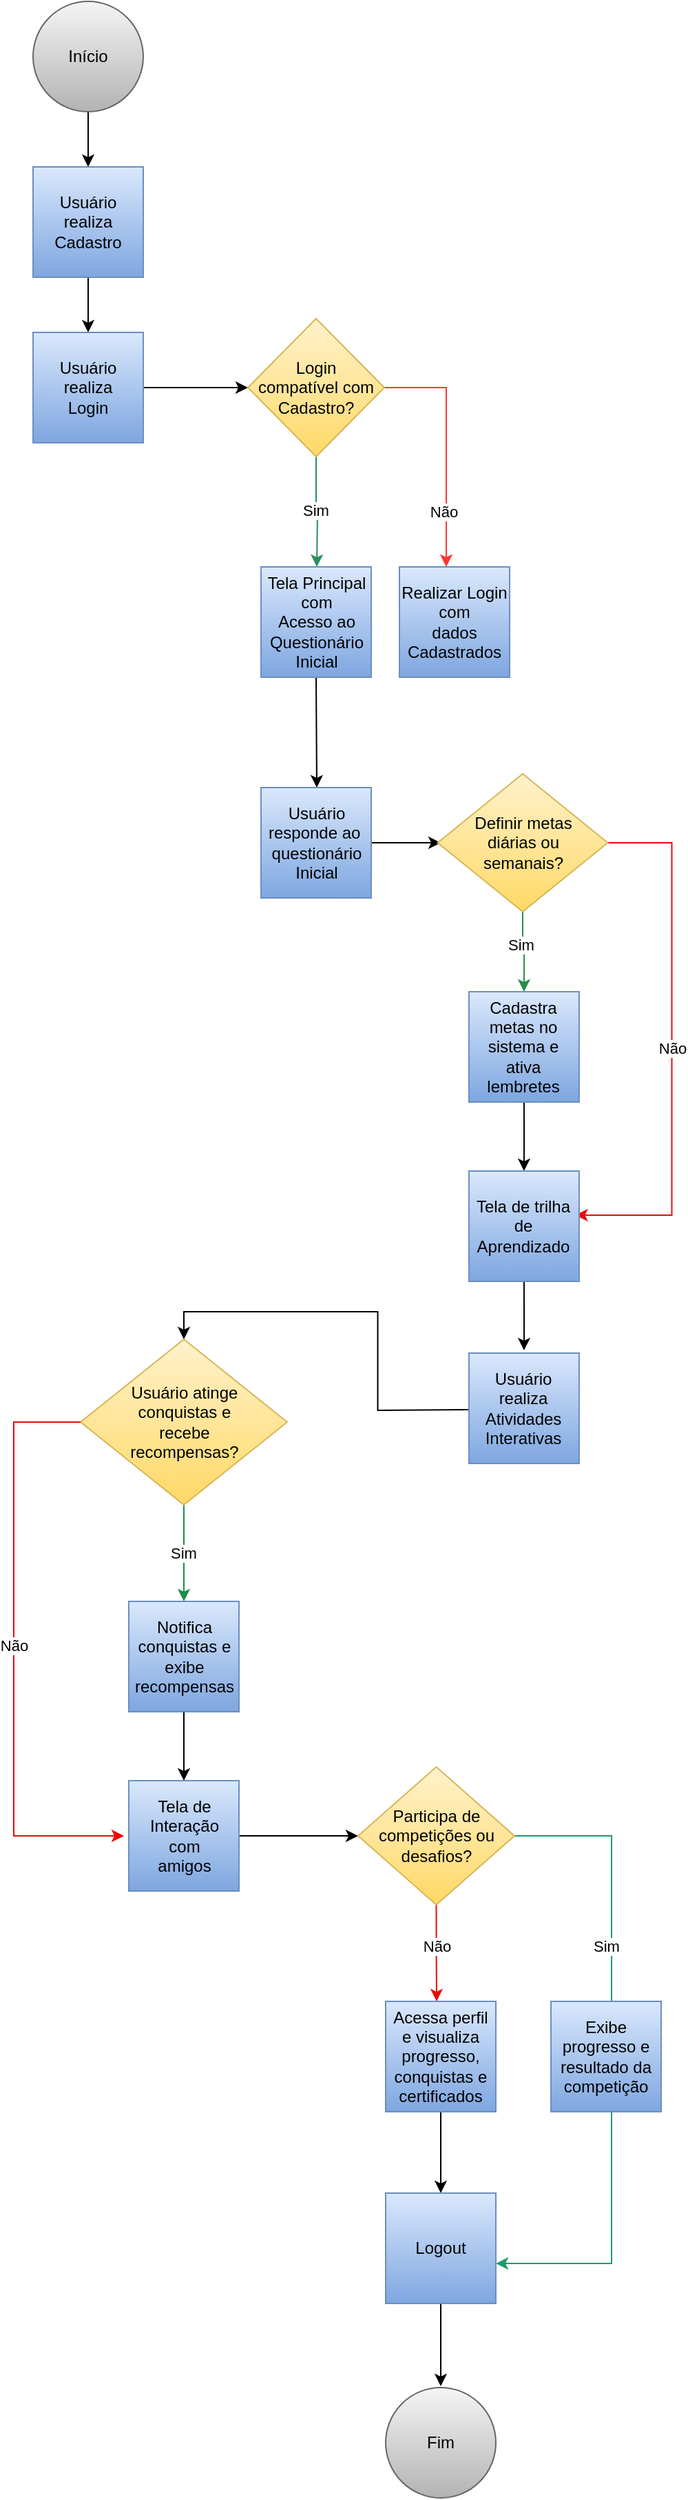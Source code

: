 <mxfile version="24.7.8">
  <diagram name="Página-1" id="zMDycFnr0LaSJkmxt5M5">
    <mxGraphModel dx="1511" dy="828" grid="1" gridSize="10" guides="1" tooltips="1" connect="1" arrows="1" fold="1" page="1" pageScale="1" pageWidth="827" pageHeight="1169" math="0" shadow="0">
      <root>
        <mxCell id="0" />
        <mxCell id="1" parent="0" />
        <mxCell id="VlZZyU185A1evuqKof1f-5" style="edgeStyle=orthogonalEdgeStyle;rounded=0;orthogonalLoop=1;jettySize=auto;html=1;exitX=0.5;exitY=1;exitDx=0;exitDy=0;" parent="1" source="VlZZyU185A1evuqKof1f-4" target="VlZZyU185A1evuqKof1f-6" edge="1">
          <mxGeometry relative="1" as="geometry">
            <mxPoint x="374" y="160" as="targetPoint" />
          </mxGeometry>
        </mxCell>
        <mxCell id="VlZZyU185A1evuqKof1f-4" value="&lt;div&gt;Início&lt;/div&gt;" style="ellipse;whiteSpace=wrap;html=1;aspect=fixed;fillColor=#f5f5f5;gradientColor=#b3b3b3;strokeColor=#666666;" parent="1" vertex="1">
          <mxGeometry x="334" y="40" width="80" height="80" as="geometry" />
        </mxCell>
        <mxCell id="VlZZyU185A1evuqKof1f-7" style="edgeStyle=orthogonalEdgeStyle;rounded=0;orthogonalLoop=1;jettySize=auto;html=1;exitX=0.5;exitY=1;exitDx=0;exitDy=0;" parent="1" source="VlZZyU185A1evuqKof1f-6" edge="1">
          <mxGeometry relative="1" as="geometry">
            <mxPoint x="374" y="280" as="targetPoint" />
          </mxGeometry>
        </mxCell>
        <mxCell id="VlZZyU185A1evuqKof1f-6" value="Usuário realiza&lt;div&gt;Cadastro&lt;/div&gt;" style="whiteSpace=wrap;html=1;aspect=fixed;fillColor=#dae8fc;gradientColor=#7ea6e0;strokeColor=#6c8ebf;" parent="1" vertex="1">
          <mxGeometry x="334" y="160" width="80" height="80" as="geometry" />
        </mxCell>
        <mxCell id="VlZZyU185A1evuqKof1f-9" style="edgeStyle=orthogonalEdgeStyle;rounded=0;orthogonalLoop=1;jettySize=auto;html=1;exitX=1;exitY=0.5;exitDx=0;exitDy=0;" parent="1" source="VlZZyU185A1evuqKof1f-8" target="VlZZyU185A1evuqKof1f-10" edge="1">
          <mxGeometry relative="1" as="geometry">
            <mxPoint x="374" y="400" as="targetPoint" />
          </mxGeometry>
        </mxCell>
        <mxCell id="VlZZyU185A1evuqKof1f-8" value="Usuário realiza&lt;div&gt;Login&lt;/div&gt;" style="whiteSpace=wrap;html=1;aspect=fixed;fillColor=#dae8fc;gradientColor=#7ea6e0;strokeColor=#6c8ebf;" parent="1" vertex="1">
          <mxGeometry x="334" y="280" width="80" height="80" as="geometry" />
        </mxCell>
        <mxCell id="VlZZyU185A1evuqKof1f-11" style="edgeStyle=orthogonalEdgeStyle;rounded=0;orthogonalLoop=1;jettySize=auto;html=1;strokeColor=#FF3333;exitX=1;exitY=0.5;exitDx=0;exitDy=0;" parent="1" edge="1" source="VlZZyU185A1evuqKof1f-10">
          <mxGeometry relative="1" as="geometry">
            <mxPoint x="634" y="450" as="targetPoint" />
            <mxPoint x="589" y="330" as="sourcePoint" />
            <Array as="points">
              <mxPoint x="634" y="320" />
            </Array>
          </mxGeometry>
        </mxCell>
        <mxCell id="VlZZyU185A1evuqKof1f-12" value="Não" style="edgeLabel;html=1;align=center;verticalAlign=middle;resizable=0;points=[];" parent="VlZZyU185A1evuqKof1f-11" vertex="1" connectable="0">
          <mxGeometry x="-0.178" relative="1" as="geometry">
            <mxPoint x="-2" y="63" as="offset" />
          </mxGeometry>
        </mxCell>
        <mxCell id="VlZZyU185A1evuqKof1f-14" style="edgeStyle=orthogonalEdgeStyle;rounded=0;orthogonalLoop=1;jettySize=auto;html=1;exitX=0.5;exitY=1;exitDx=0;exitDy=0;strokeColor=#298e5f;" parent="1" source="VlZZyU185A1evuqKof1f-10" edge="1">
          <mxGeometry relative="1" as="geometry">
            <mxPoint x="540" y="450" as="targetPoint" />
          </mxGeometry>
        </mxCell>
        <mxCell id="VlZZyU185A1evuqKof1f-15" value="Sim" style="edgeLabel;html=1;align=center;verticalAlign=middle;resizable=0;points=[];" parent="VlZZyU185A1evuqKof1f-14" vertex="1" connectable="0">
          <mxGeometry x="-0.041" y="-1" relative="1" as="geometry">
            <mxPoint as="offset" />
          </mxGeometry>
        </mxCell>
        <mxCell id="VlZZyU185A1evuqKof1f-10" value="Login&lt;div&gt;compatível com&lt;/div&gt;&lt;div&gt;Cadastro?&lt;/div&gt;" style="rhombus;whiteSpace=wrap;html=1;fillColor=#fff2cc;gradientColor=#ffd966;strokeColor=#d6b656;" parent="1" vertex="1">
          <mxGeometry x="490" y="270" width="99" height="100" as="geometry" />
        </mxCell>
        <mxCell id="VlZZyU185A1evuqKof1f-13" value="Realizar Login&lt;div&gt;com&lt;/div&gt;&lt;div&gt;dados&lt;/div&gt;&lt;div&gt;Cadastrados&lt;/div&gt;" style="whiteSpace=wrap;html=1;aspect=fixed;fillColor=#dae8fc;gradientColor=#7ea6e0;strokeColor=#6c8ebf;" parent="1" vertex="1">
          <mxGeometry x="600" y="450" width="80" height="80" as="geometry" />
        </mxCell>
        <mxCell id="VlZZyU185A1evuqKof1f-17" style="rounded=0;orthogonalLoop=1;jettySize=auto;html=1;exitX=0.5;exitY=1;exitDx=0;exitDy=0;" parent="1" source="VlZZyU185A1evuqKof1f-16" edge="1">
          <mxGeometry relative="1" as="geometry">
            <mxPoint x="540" y="610" as="targetPoint" />
            <mxPoint x="540" y="550" as="sourcePoint" />
          </mxGeometry>
        </mxCell>
        <mxCell id="VlZZyU185A1evuqKof1f-16" value="Tela Principal com&lt;div&gt;Acesso ao&lt;/div&gt;&lt;div&gt;Questionário&lt;/div&gt;&lt;div&gt;Inicial&lt;/div&gt;" style="whiteSpace=wrap;html=1;aspect=fixed;fillColor=#dae8fc;gradientColor=#7ea6e0;strokeColor=#6c8ebf;" parent="1" vertex="1">
          <mxGeometry x="499.5" y="450" width="80" height="80" as="geometry" />
        </mxCell>
        <mxCell id="VlZZyU185A1evuqKof1f-19" style="edgeStyle=orthogonalEdgeStyle;rounded=0;orthogonalLoop=1;jettySize=auto;html=1;exitX=1;exitY=0.5;exitDx=0;exitDy=0;" parent="1" source="VlZZyU185A1evuqKof1f-18" edge="1">
          <mxGeometry relative="1" as="geometry">
            <mxPoint x="630" y="650" as="targetPoint" />
          </mxGeometry>
        </mxCell>
        <mxCell id="VlZZyU185A1evuqKof1f-18" value="Usuário responde ao&amp;nbsp;&lt;div&gt;questionário&lt;/div&gt;&lt;div&gt;Inicial&lt;/div&gt;" style="whiteSpace=wrap;html=1;aspect=fixed;fillColor=#dae8fc;gradientColor=#7ea6e0;strokeColor=#6c8ebf;" parent="1" vertex="1">
          <mxGeometry x="499.5" y="610" width="80" height="80" as="geometry" />
        </mxCell>
        <mxCell id="VlZZyU185A1evuqKof1f-21" style="edgeStyle=orthogonalEdgeStyle;rounded=0;orthogonalLoop=1;jettySize=auto;html=1;exitX=0.5;exitY=1;exitDx=0;exitDy=0;entryX=0.5;entryY=0;entryDx=0;entryDy=0;strokeColor=#268c4d;" parent="1" source="VlZZyU185A1evuqKof1f-20" target="VlZZyU185A1evuqKof1f-22" edge="1">
          <mxGeometry relative="1" as="geometry">
            <mxPoint x="749.48" y="750" as="targetPoint" />
          </mxGeometry>
        </mxCell>
        <mxCell id="VlZZyU185A1evuqKof1f-23" value="Sim" style="edgeLabel;html=1;align=center;verticalAlign=middle;resizable=0;points=[];" parent="VlZZyU185A1evuqKof1f-21" vertex="1" connectable="0">
          <mxGeometry x="-0.2" y="-2" relative="1" as="geometry">
            <mxPoint as="offset" />
          </mxGeometry>
        </mxCell>
        <mxCell id="VlZZyU185A1evuqKof1f-26" style="edgeStyle=orthogonalEdgeStyle;rounded=0;orthogonalLoop=1;jettySize=auto;html=1;exitX=1;exitY=0.5;exitDx=0;exitDy=0;entryX=0.966;entryY=0.4;entryDx=0;entryDy=0;fillColor=#f8cecc;gradientColor=#ea6b66;strokeColor=#ec0909;entryPerimeter=0;" parent="1" source="VlZZyU185A1evuqKof1f-20" target="VlZZyU185A1evuqKof1f-25" edge="1">
          <mxGeometry relative="1" as="geometry">
            <Array as="points">
              <mxPoint x="797.73" y="650" />
              <mxPoint x="797.73" y="920" />
            </Array>
            <mxPoint x="772.03" y="640" as="sourcePoint" />
            <mxPoint x="751.26" y="918" as="targetPoint" />
          </mxGeometry>
        </mxCell>
        <mxCell id="VlZZyU185A1evuqKof1f-27" value="Não" style="edgeLabel;html=1;align=center;verticalAlign=middle;resizable=0;points=[];" parent="VlZZyU185A1evuqKof1f-26" vertex="1" connectable="0">
          <mxGeometry x="-0.031" y="2" relative="1" as="geometry">
            <mxPoint x="-2" y="8" as="offset" />
          </mxGeometry>
        </mxCell>
        <mxCell id="VlZZyU185A1evuqKof1f-20" value="Definir metas&lt;div&gt;diárias ou&lt;/div&gt;&lt;div&gt;semanais?&lt;/div&gt;" style="rhombus;whiteSpace=wrap;html=1;fillColor=#fff2cc;gradientColor=#ffd966;strokeColor=#d6b656;" parent="1" vertex="1">
          <mxGeometry x="627.73" y="600" width="123.5" height="100" as="geometry" />
        </mxCell>
        <mxCell id="VlZZyU185A1evuqKof1f-24" style="edgeStyle=orthogonalEdgeStyle;rounded=0;orthogonalLoop=1;jettySize=auto;html=1;exitX=0.5;exitY=1;exitDx=0;exitDy=0;" parent="1" source="VlZZyU185A1evuqKof1f-22" edge="1">
          <mxGeometry relative="1" as="geometry">
            <mxPoint x="690.46" y="888" as="targetPoint" />
          </mxGeometry>
        </mxCell>
        <mxCell id="VlZZyU185A1evuqKof1f-22" value="Cadastra metas no&lt;div&gt;sistema e&lt;/div&gt;&lt;div&gt;ativa lembretes&lt;/div&gt;" style="whiteSpace=wrap;html=1;aspect=fixed;fillColor=#dae8fc;gradientColor=#7ea6e0;strokeColor=#6c8ebf;" parent="1" vertex="1">
          <mxGeometry x="650.46" y="758" width="80" height="80" as="geometry" />
        </mxCell>
        <mxCell id="VlZZyU185A1evuqKof1f-28" style="edgeStyle=orthogonalEdgeStyle;rounded=0;orthogonalLoop=1;jettySize=auto;html=1;exitX=0.5;exitY=1;exitDx=0;exitDy=0;" parent="1" source="VlZZyU185A1evuqKof1f-25" edge="1">
          <mxGeometry relative="1" as="geometry">
            <mxPoint x="690.46" y="1018" as="targetPoint" />
          </mxGeometry>
        </mxCell>
        <mxCell id="VlZZyU185A1evuqKof1f-25" value="Tela de trilha&lt;div&gt;de&lt;/div&gt;&lt;div&gt;Aprendizado&lt;/div&gt;" style="whiteSpace=wrap;html=1;aspect=fixed;fillColor=#dae8fc;gradientColor=#7ea6e0;strokeColor=#6c8ebf;" parent="1" vertex="1">
          <mxGeometry x="650.46" y="888" width="80" height="80" as="geometry" />
        </mxCell>
        <mxCell id="VlZZyU185A1evuqKof1f-30" style="edgeStyle=orthogonalEdgeStyle;rounded=0;orthogonalLoop=1;jettySize=auto;html=1;entryX=0.5;entryY=0;entryDx=0;entryDy=0;" parent="1" edge="1" target="VlZZyU185A1evuqKof1f-31">
          <mxGeometry relative="1" as="geometry">
            <mxPoint x="530" y="1070" as="targetPoint" />
            <mxPoint x="650" y="1061" as="sourcePoint" />
          </mxGeometry>
        </mxCell>
        <mxCell id="VlZZyU185A1evuqKof1f-29" value="Usuário&lt;div&gt;realiza&lt;/div&gt;&lt;div&gt;Atividades&lt;/div&gt;&lt;div&gt;Interativas&lt;/div&gt;" style="whiteSpace=wrap;html=1;aspect=fixed;fillColor=#dae8fc;gradientColor=#7ea6e0;strokeColor=#6c8ebf;" parent="1" vertex="1">
          <mxGeometry x="650.46" y="1020" width="80" height="80" as="geometry" />
        </mxCell>
        <mxCell id="VlZZyU185A1evuqKof1f-32" style="edgeStyle=orthogonalEdgeStyle;rounded=0;orthogonalLoop=1;jettySize=auto;html=1;exitX=0.5;exitY=1;exitDx=0;exitDy=0;strokeColor=#1a8e47;" parent="1" source="VlZZyU185A1evuqKof1f-31" edge="1">
          <mxGeometry relative="1" as="geometry">
            <mxPoint x="443.5" y="1200" as="targetPoint" />
          </mxGeometry>
        </mxCell>
        <mxCell id="VlZZyU185A1evuqKof1f-33" value="Sim" style="edgeLabel;html=1;align=center;verticalAlign=middle;resizable=0;points=[];" parent="VlZZyU185A1evuqKof1f-32" vertex="1" connectable="0">
          <mxGeometry x="-0.007" y="-1" relative="1" as="geometry">
            <mxPoint x="-1" y="-1" as="offset" />
          </mxGeometry>
        </mxCell>
        <mxCell id="VlZZyU185A1evuqKof1f-31" value="Usuário atinge&lt;div&gt;conquistas e&lt;/div&gt;&lt;div&gt;recebe&lt;/div&gt;&lt;div&gt;recompensas?&lt;/div&gt;" style="rhombus;whiteSpace=wrap;html=1;fillColor=#fff2cc;gradientColor=#ffd966;strokeColor=#d6b656;" parent="1" vertex="1">
          <mxGeometry x="368.5" y="1010" width="150" height="120" as="geometry" />
        </mxCell>
        <mxCell id="VlZZyU185A1evuqKof1f-35" style="edgeStyle=orthogonalEdgeStyle;rounded=0;orthogonalLoop=1;jettySize=auto;html=1;exitX=0.5;exitY=1;exitDx=0;exitDy=0;" parent="1" source="VlZZyU185A1evuqKof1f-34" edge="1">
          <mxGeometry relative="1" as="geometry">
            <mxPoint x="443.5" y="1330" as="targetPoint" />
          </mxGeometry>
        </mxCell>
        <mxCell id="VlZZyU185A1evuqKof1f-34" value="Notifica conquistas e&lt;div&gt;exibe&lt;/div&gt;&lt;div&gt;recompensas&lt;/div&gt;" style="whiteSpace=wrap;html=1;aspect=fixed;fillColor=#dae8fc;gradientColor=#7ea6e0;strokeColor=#6c8ebf;" parent="1" vertex="1">
          <mxGeometry x="403.5" y="1200" width="80" height="80" as="geometry" />
        </mxCell>
        <mxCell id="VlZZyU185A1evuqKof1f-39" style="rounded=0;orthogonalLoop=1;jettySize=auto;html=1;exitX=1;exitY=0.5;exitDx=0;exitDy=0;entryX=0;entryY=0.5;entryDx=0;entryDy=0;" parent="1" source="VlZZyU185A1evuqKof1f-36" edge="1" target="VlZZyU185A1evuqKof1f-40">
          <mxGeometry relative="1" as="geometry">
            <mxPoint x="443.5" y="1460" as="targetPoint" />
          </mxGeometry>
        </mxCell>
        <mxCell id="VlZZyU185A1evuqKof1f-36" value="Tela de Interação&lt;div&gt;com&lt;/div&gt;&lt;div&gt;amigos&lt;/div&gt;" style="whiteSpace=wrap;html=1;aspect=fixed;fillColor=#dae8fc;gradientColor=#7ea6e0;strokeColor=#6c8ebf;" parent="1" vertex="1">
          <mxGeometry x="403.5" y="1330" width="80" height="80" as="geometry" />
        </mxCell>
        <mxCell id="VlZZyU185A1evuqKof1f-41" style="edgeStyle=orthogonalEdgeStyle;rounded=0;orthogonalLoop=1;jettySize=auto;html=1;exitX=0.5;exitY=1;exitDx=0;exitDy=0;strokeColor=#ea0b0b;" parent="1" source="VlZZyU185A1evuqKof1f-40" edge="1">
          <mxGeometry relative="1" as="geometry">
            <mxPoint x="627" y="1490" as="targetPoint" />
          </mxGeometry>
        </mxCell>
        <mxCell id="VlZZyU185A1evuqKof1f-42" value="Não" style="edgeLabel;html=1;align=center;verticalAlign=middle;resizable=0;points=[];" parent="VlZZyU185A1evuqKof1f-41" vertex="1" connectable="0">
          <mxGeometry x="0.141" relative="1" as="geometry">
            <mxPoint x="-1" y="-10" as="offset" />
          </mxGeometry>
        </mxCell>
        <mxCell id="VlZZyU185A1evuqKof1f-56" style="edgeStyle=orthogonalEdgeStyle;rounded=0;orthogonalLoop=1;jettySize=auto;html=1;strokeColor=#1c9b6b;entryX=1;entryY=0.638;entryDx=0;entryDy=0;entryPerimeter=0;" parent="1" target="VlZZyU185A1evuqKof1f-48" edge="1">
          <mxGeometry relative="1" as="geometry">
            <Array as="points">
              <mxPoint x="754" y="1370" />
              <mxPoint x="754" y="1680" />
            </Array>
            <mxPoint x="683.5" y="1370" as="sourcePoint" />
            <mxPoint x="683.5" y="1680" as="targetPoint" />
          </mxGeometry>
        </mxCell>
        <mxCell id="VlZZyU185A1evuqKof1f-57" value="Sim" style="edgeLabel;html=1;align=center;verticalAlign=middle;resizable=0;points=[];" parent="VlZZyU185A1evuqKof1f-56" vertex="1" connectable="0">
          <mxGeometry x="-0.586" y="-1" relative="1" as="geometry">
            <mxPoint x="-3" y="54" as="offset" />
          </mxGeometry>
        </mxCell>
        <mxCell id="VlZZyU185A1evuqKof1f-40" value="Participa de&lt;div&gt;competições ou&lt;/div&gt;&lt;div&gt;desafios?&lt;/div&gt;" style="rhombus;whiteSpace=wrap;html=1;fillColor=#fff2cc;gradientColor=#ffd966;strokeColor=#d6b656;" parent="1" vertex="1">
          <mxGeometry x="570" y="1320" width="113.5" height="100" as="geometry" />
        </mxCell>
        <mxCell id="VlZZyU185A1evuqKof1f-47" style="edgeStyle=orthogonalEdgeStyle;rounded=0;orthogonalLoop=1;jettySize=auto;html=1;exitX=0.5;exitY=1;exitDx=0;exitDy=0;" parent="1" source="VlZZyU185A1evuqKof1f-43" edge="1">
          <mxGeometry relative="1" as="geometry">
            <mxPoint x="630" y="1629" as="targetPoint" />
          </mxGeometry>
        </mxCell>
        <mxCell id="VlZZyU185A1evuqKof1f-43" value="Acessa perfil&lt;div&gt;e visualiza&lt;/div&gt;&lt;div&gt;progresso,&lt;/div&gt;&lt;div&gt;conquistas e&lt;/div&gt;&lt;div&gt;certificados&lt;/div&gt;" style="whiteSpace=wrap;html=1;aspect=fixed;fillColor=#dae8fc;gradientColor=#7ea6e0;strokeColor=#6c8ebf;" parent="1" vertex="1">
          <mxGeometry x="590" y="1490" width="80" height="80" as="geometry" />
        </mxCell>
        <mxCell id="VlZZyU185A1evuqKof1f-44" value="Exibe progresso e&lt;div&gt;resultado da&lt;/div&gt;&lt;div&gt;competição&lt;/div&gt;" style="whiteSpace=wrap;html=1;aspect=fixed;fillColor=#dae8fc;gradientColor=#7ea6e0;strokeColor=#6c8ebf;" parent="1" vertex="1">
          <mxGeometry x="710" y="1490" width="80" height="80" as="geometry" />
        </mxCell>
        <mxCell id="VlZZyU185A1evuqKof1f-50" style="edgeStyle=orthogonalEdgeStyle;rounded=0;orthogonalLoop=1;jettySize=auto;html=1;exitX=0.5;exitY=1;exitDx=0;exitDy=0;" parent="1" source="VlZZyU185A1evuqKof1f-48" edge="1">
          <mxGeometry relative="1" as="geometry">
            <mxPoint x="630" y="1769" as="targetPoint" />
          </mxGeometry>
        </mxCell>
        <mxCell id="VlZZyU185A1evuqKof1f-48" value="Logout" style="whiteSpace=wrap;html=1;aspect=fixed;fillColor=#dae8fc;gradientColor=#7ea6e0;strokeColor=#6c8ebf;" parent="1" vertex="1">
          <mxGeometry x="590" y="1629" width="80" height="80" as="geometry" />
        </mxCell>
        <mxCell id="VlZZyU185A1evuqKof1f-51" value="&lt;div&gt;Fim&lt;/div&gt;" style="ellipse;whiteSpace=wrap;html=1;aspect=fixed;fillColor=#f5f5f5;gradientColor=#b3b3b3;strokeColor=#666666;" parent="1" vertex="1">
          <mxGeometry x="590" y="1770" width="80" height="80" as="geometry" />
        </mxCell>
        <mxCell id="932vqcdYYY5R5_NpTALG-1" style="edgeStyle=orthogonalEdgeStyle;rounded=0;orthogonalLoop=1;jettySize=auto;html=1;exitX=0;exitY=0.5;exitDx=0;exitDy=0;strokeColor=#ec0909;" edge="1" parent="1" source="VlZZyU185A1evuqKof1f-31">
          <mxGeometry relative="1" as="geometry">
            <Array as="points">
              <mxPoint x="320" y="1070" />
              <mxPoint x="320" y="1370" />
            </Array>
            <mxPoint x="348" y="1080" as="sourcePoint" />
            <mxPoint x="400" y="1370" as="targetPoint" />
          </mxGeometry>
        </mxCell>
        <mxCell id="932vqcdYYY5R5_NpTALG-2" value="Não" style="edgeLabel;html=1;align=center;verticalAlign=middle;resizable=0;points=[];" vertex="1" connectable="0" parent="932vqcdYYY5R5_NpTALG-1">
          <mxGeometry x="-0.02" relative="1" as="geometry">
            <mxPoint as="offset" />
          </mxGeometry>
        </mxCell>
      </root>
    </mxGraphModel>
  </diagram>
</mxfile>
